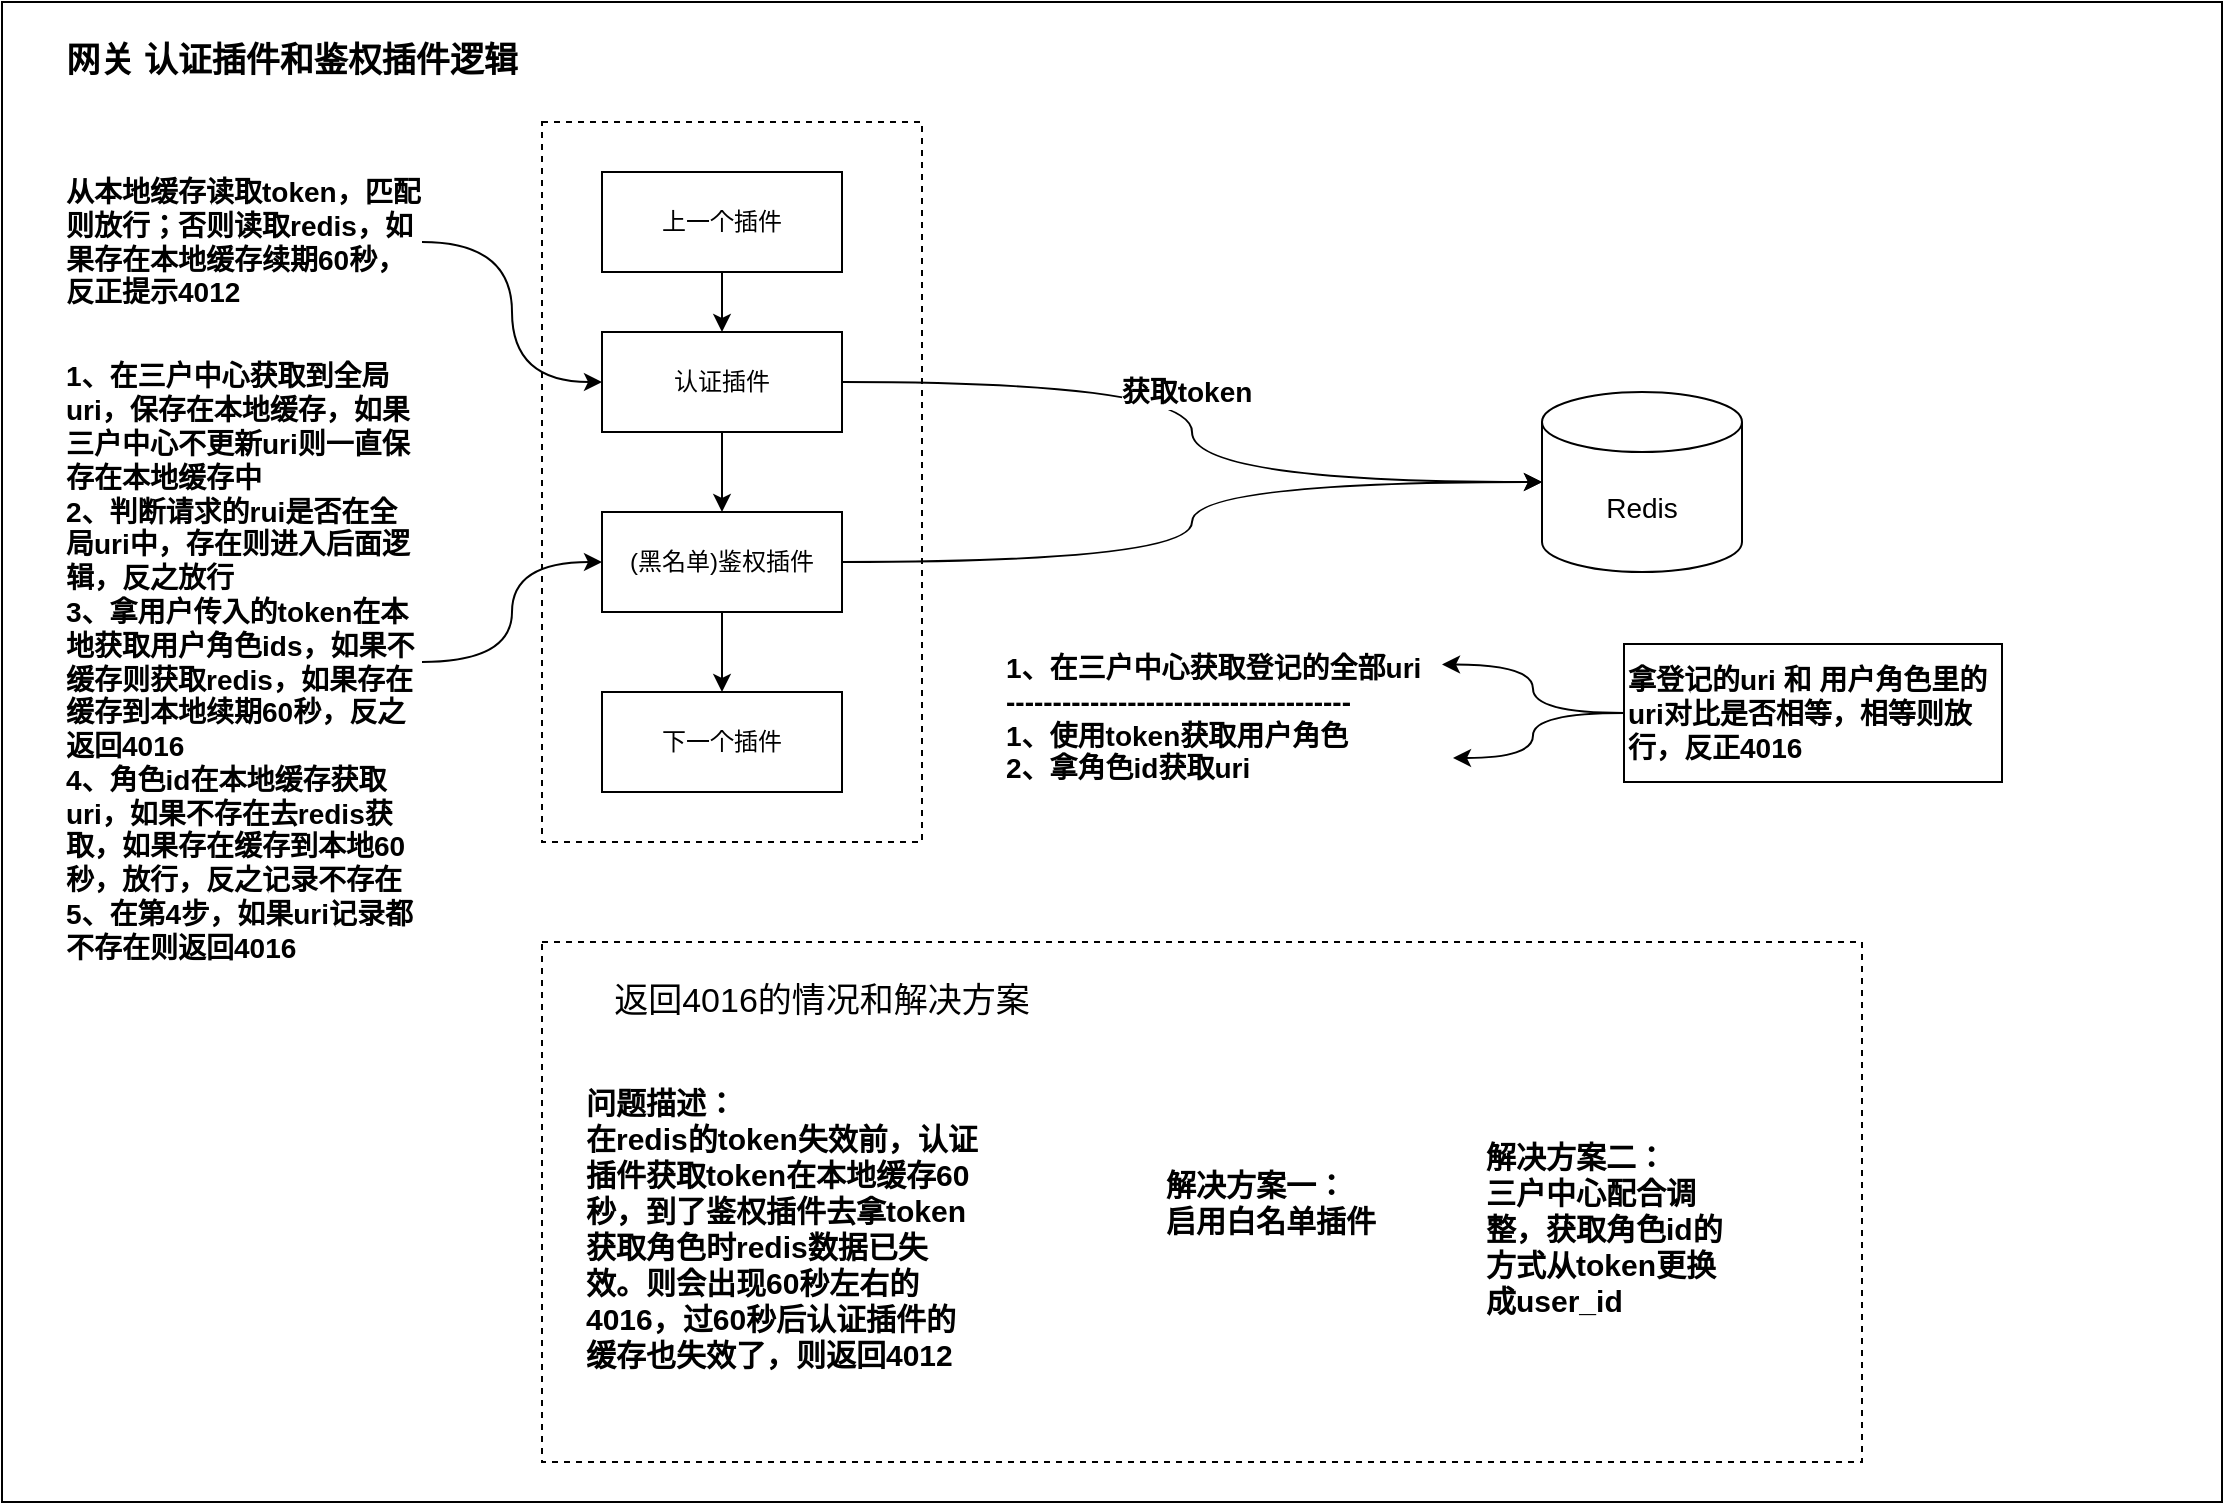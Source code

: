 <mxfile version="14.1.9" type="github">
  <diagram id="tEZok7O5twctMSrRD2sH" name="第 1 页">
    <mxGraphModel dx="1422" dy="794" grid="1" gridSize="10" guides="1" tooltips="1" connect="1" arrows="1" fold="1" page="1" pageScale="1" pageWidth="827" pageHeight="1169" math="0" shadow="0">
      <root>
        <mxCell id="0" />
        <mxCell id="1" parent="0" />
        <mxCell id="TS-0E5JR7jDzZcB04G1X-1" value="" style="rounded=0;whiteSpace=wrap;html=1;" vertex="1" parent="1">
          <mxGeometry x="50" y="50" width="1110" height="750" as="geometry" />
        </mxCell>
        <mxCell id="TS-0E5JR7jDzZcB04G1X-2" value="" style="rounded=0;whiteSpace=wrap;html=1;dashed=1;" vertex="1" parent="1">
          <mxGeometry x="320" y="110" width="190" height="360" as="geometry" />
        </mxCell>
        <mxCell id="TS-0E5JR7jDzZcB04G1X-8" style="edgeStyle=orthogonalEdgeStyle;rounded=0;orthogonalLoop=1;jettySize=auto;html=1;exitX=0.5;exitY=1;exitDx=0;exitDy=0;entryX=0.5;entryY=0;entryDx=0;entryDy=0;" edge="1" parent="1" source="TS-0E5JR7jDzZcB04G1X-3" target="TS-0E5JR7jDzZcB04G1X-5">
          <mxGeometry relative="1" as="geometry" />
        </mxCell>
        <mxCell id="TS-0E5JR7jDzZcB04G1X-3" value="认证插件" style="rounded=0;whiteSpace=wrap;html=1;" vertex="1" parent="1">
          <mxGeometry x="350" y="215" width="120" height="50" as="geometry" />
        </mxCell>
        <mxCell id="TS-0E5JR7jDzZcB04G1X-7" style="edgeStyle=orthogonalEdgeStyle;rounded=0;orthogonalLoop=1;jettySize=auto;html=1;exitX=0.5;exitY=1;exitDx=0;exitDy=0;" edge="1" parent="1" source="TS-0E5JR7jDzZcB04G1X-4" target="TS-0E5JR7jDzZcB04G1X-3">
          <mxGeometry relative="1" as="geometry" />
        </mxCell>
        <mxCell id="TS-0E5JR7jDzZcB04G1X-4" value="上一个插件" style="rounded=0;whiteSpace=wrap;html=1;" vertex="1" parent="1">
          <mxGeometry x="350" y="135" width="120" height="50" as="geometry" />
        </mxCell>
        <mxCell id="TS-0E5JR7jDzZcB04G1X-9" style="edgeStyle=orthogonalEdgeStyle;rounded=0;orthogonalLoop=1;jettySize=auto;html=1;entryX=0.5;entryY=0;entryDx=0;entryDy=0;" edge="1" parent="1" source="TS-0E5JR7jDzZcB04G1X-5" target="TS-0E5JR7jDzZcB04G1X-6">
          <mxGeometry relative="1" as="geometry" />
        </mxCell>
        <mxCell id="TS-0E5JR7jDzZcB04G1X-5" value="(黑名单)鉴权插件" style="rounded=0;whiteSpace=wrap;html=1;" vertex="1" parent="1">
          <mxGeometry x="350" y="305" width="120" height="50" as="geometry" />
        </mxCell>
        <mxCell id="TS-0E5JR7jDzZcB04G1X-6" value="下一个插件" style="rounded=0;whiteSpace=wrap;html=1;" vertex="1" parent="1">
          <mxGeometry x="350" y="395" width="120" height="50" as="geometry" />
        </mxCell>
        <mxCell id="TS-0E5JR7jDzZcB04G1X-11" style="edgeStyle=orthogonalEdgeStyle;rounded=0;orthogonalLoop=1;jettySize=auto;html=1;entryX=0;entryY=0.5;entryDx=0;entryDy=0;curved=1;" edge="1" parent="1" source="TS-0E5JR7jDzZcB04G1X-10" target="TS-0E5JR7jDzZcB04G1X-3">
          <mxGeometry relative="1" as="geometry" />
        </mxCell>
        <mxCell id="TS-0E5JR7jDzZcB04G1X-10" value="从本地缓存读取token，匹配则放行；否则读取redis，如果存在本地缓存续期60秒，反正提示4012" style="text;html=1;strokeColor=none;fillColor=none;align=left;verticalAlign=middle;whiteSpace=wrap;rounded=0;fontSize=14;fontStyle=1" vertex="1" parent="1">
          <mxGeometry x="80" y="100" width="180" height="140" as="geometry" />
        </mxCell>
        <mxCell id="TS-0E5JR7jDzZcB04G1X-13" style="edgeStyle=orthogonalEdgeStyle;curved=1;rounded=0;orthogonalLoop=1;jettySize=auto;html=1;entryX=0;entryY=0.5;entryDx=0;entryDy=0;fontSize=14;" edge="1" parent="1" source="TS-0E5JR7jDzZcB04G1X-12" target="TS-0E5JR7jDzZcB04G1X-5">
          <mxGeometry relative="1" as="geometry" />
        </mxCell>
        <mxCell id="TS-0E5JR7jDzZcB04G1X-12" value="1、在三户中心获取到全局uri，保存在本地缓存，如果三户中心不更新uri则一直保存在本地缓存中&lt;br&gt;2、判断请求的rui是否在全局uri中，存在则进入后面逻辑，反之放行&lt;br&gt;3、拿用户传入的token在本地获取用户角色ids，如果不缓存则获取redis，如果存在缓存到本地续期60秒，反之返回4016&lt;br&gt;4、角色id在本地缓存获取uri，如果不存在去redis获取，如果存在缓存到本地60秒，放行，反之记录不存在&lt;br&gt;5、在第4步，如果uri记录都不存在则返回4016" style="text;html=1;strokeColor=none;fillColor=none;align=left;verticalAlign=middle;whiteSpace=wrap;rounded=0;fontSize=14;fontStyle=1" vertex="1" parent="1">
          <mxGeometry x="80" y="310" width="180" height="140" as="geometry" />
        </mxCell>
        <mxCell id="TS-0E5JR7jDzZcB04G1X-14" value="Redis" style="shape=cylinder3;whiteSpace=wrap;html=1;boundedLbl=1;backgroundOutline=1;size=15;fontSize=14;" vertex="1" parent="1">
          <mxGeometry x="820" y="245" width="100" height="90" as="geometry" />
        </mxCell>
        <mxCell id="TS-0E5JR7jDzZcB04G1X-15" style="edgeStyle=orthogonalEdgeStyle;curved=1;rounded=0;orthogonalLoop=1;jettySize=auto;html=1;fontSize=14;" edge="1" parent="1" source="TS-0E5JR7jDzZcB04G1X-3" target="TS-0E5JR7jDzZcB04G1X-14">
          <mxGeometry relative="1" as="geometry" />
        </mxCell>
        <mxCell id="TS-0E5JR7jDzZcB04G1X-18" value="获取token" style="edgeLabel;html=1;align=center;verticalAlign=middle;resizable=0;points=[];fontSize=14;fontStyle=1" vertex="1" connectable="0" parent="TS-0E5JR7jDzZcB04G1X-15">
          <mxGeometry x="-0.139" y="-5" relative="1" as="geometry">
            <mxPoint as="offset" />
          </mxGeometry>
        </mxCell>
        <mxCell id="TS-0E5JR7jDzZcB04G1X-17" style="edgeStyle=orthogonalEdgeStyle;curved=1;rounded=0;orthogonalLoop=1;jettySize=auto;html=1;entryX=0;entryY=0.5;entryDx=0;entryDy=0;entryPerimeter=0;fontSize=14;" edge="1" parent="1" source="TS-0E5JR7jDzZcB04G1X-5" target="TS-0E5JR7jDzZcB04G1X-14">
          <mxGeometry relative="1" as="geometry" />
        </mxCell>
        <mxCell id="TS-0E5JR7jDzZcB04G1X-22" value="1、在三户中心获取登记的全部uri&lt;br&gt;-------------------------------------&lt;br&gt;1、使用token获取用户角色&lt;br&gt;2、拿角色id获取uri" style="text;html=1;strokeColor=none;fillColor=none;align=left;verticalAlign=middle;whiteSpace=wrap;rounded=0;fontSize=14;fontStyle=1" vertex="1" parent="1">
          <mxGeometry x="550" y="355" width="220" height="105" as="geometry" />
        </mxCell>
        <mxCell id="TS-0E5JR7jDzZcB04G1X-24" style="edgeStyle=orthogonalEdgeStyle;curved=1;rounded=0;orthogonalLoop=1;jettySize=auto;html=1;exitX=0;exitY=0.5;exitDx=0;exitDy=0;entryX=1;entryY=0.25;entryDx=0;entryDy=0;fontSize=14;" edge="1" parent="1" source="TS-0E5JR7jDzZcB04G1X-23" target="TS-0E5JR7jDzZcB04G1X-22">
          <mxGeometry relative="1" as="geometry" />
        </mxCell>
        <mxCell id="TS-0E5JR7jDzZcB04G1X-25" style="edgeStyle=orthogonalEdgeStyle;curved=1;rounded=0;orthogonalLoop=1;jettySize=auto;html=1;entryX=1.025;entryY=0.695;entryDx=0;entryDy=0;entryPerimeter=0;fontSize=14;" edge="1" parent="1" source="TS-0E5JR7jDzZcB04G1X-23" target="TS-0E5JR7jDzZcB04G1X-22">
          <mxGeometry relative="1" as="geometry" />
        </mxCell>
        <mxCell id="TS-0E5JR7jDzZcB04G1X-23" value="拿登记的uri 和 用户角色里的uri对比是否相等，相等则放行，反正4016" style="rounded=0;whiteSpace=wrap;html=1;fontSize=14;align=left;fontStyle=1" vertex="1" parent="1">
          <mxGeometry x="861" y="371" width="189" height="69" as="geometry" />
        </mxCell>
        <mxCell id="TS-0E5JR7jDzZcB04G1X-29" value="网关 认证插件和鉴权插件逻辑" style="text;html=1;strokeColor=none;fillColor=none;align=center;verticalAlign=middle;whiteSpace=wrap;rounded=0;fontSize=17;fontStyle=1" vertex="1" parent="1">
          <mxGeometry x="80" y="70" width="230" height="20" as="geometry" />
        </mxCell>
        <mxCell id="TS-0E5JR7jDzZcB04G1X-32" value="" style="rounded=0;whiteSpace=wrap;html=1;fontSize=17;align=left;dashed=1;" vertex="1" parent="1">
          <mxGeometry x="320" y="520" width="660" height="260" as="geometry" />
        </mxCell>
        <mxCell id="TS-0E5JR7jDzZcB04G1X-33" value="返回4016的情况和解决方案" style="text;html=1;strokeColor=none;fillColor=none;align=center;verticalAlign=middle;whiteSpace=wrap;rounded=0;dashed=1;fontSize=17;" vertex="1" parent="1">
          <mxGeometry x="340" y="540" width="240" height="20" as="geometry" />
        </mxCell>
        <mxCell id="TS-0E5JR7jDzZcB04G1X-34" value="&lt;font style=&quot;font-size: 15px&quot;&gt;问题描述：&lt;br style=&quot;font-size: 15px&quot;&gt;在redis的token失效前，认证插件获取token在本地缓存60秒，到了鉴权插件去拿token获取角色时redis数据已失效。则会出现60秒左右的4016，过60秒后认证插件的缓存也失效了，则返回4012&lt;br style=&quot;font-size: 15px&quot;&gt;&lt;/font&gt;" style="text;html=1;strokeColor=none;fillColor=none;align=left;verticalAlign=middle;whiteSpace=wrap;rounded=0;dashed=1;fontSize=15;fontStyle=1" vertex="1" parent="1">
          <mxGeometry x="340" y="575" width="200" height="175" as="geometry" />
        </mxCell>
        <mxCell id="TS-0E5JR7jDzZcB04G1X-35" value="解决方案一：&lt;br&gt;&lt;div style=&quot;&quot;&gt;&lt;span&gt;启用白名单插件&lt;/span&gt;&lt;/div&gt;" style="text;html=1;strokeColor=none;fillColor=none;align=left;verticalAlign=middle;whiteSpace=wrap;rounded=0;dashed=1;fontSize=15;fontStyle=1" vertex="1" parent="1">
          <mxGeometry x="630" y="600" width="130" height="100" as="geometry" />
        </mxCell>
        <mxCell id="TS-0E5JR7jDzZcB04G1X-36" value="解决方案二：&lt;br&gt;&lt;div&gt;三户中心配合调整，获取角色id的方式从token更换成user_id&lt;/div&gt;" style="text;html=1;strokeColor=none;fillColor=none;align=left;verticalAlign=middle;whiteSpace=wrap;rounded=0;dashed=1;fontSize=15;fontStyle=1" vertex="1" parent="1">
          <mxGeometry x="790" y="612.5" width="130" height="100" as="geometry" />
        </mxCell>
      </root>
    </mxGraphModel>
  </diagram>
</mxfile>
